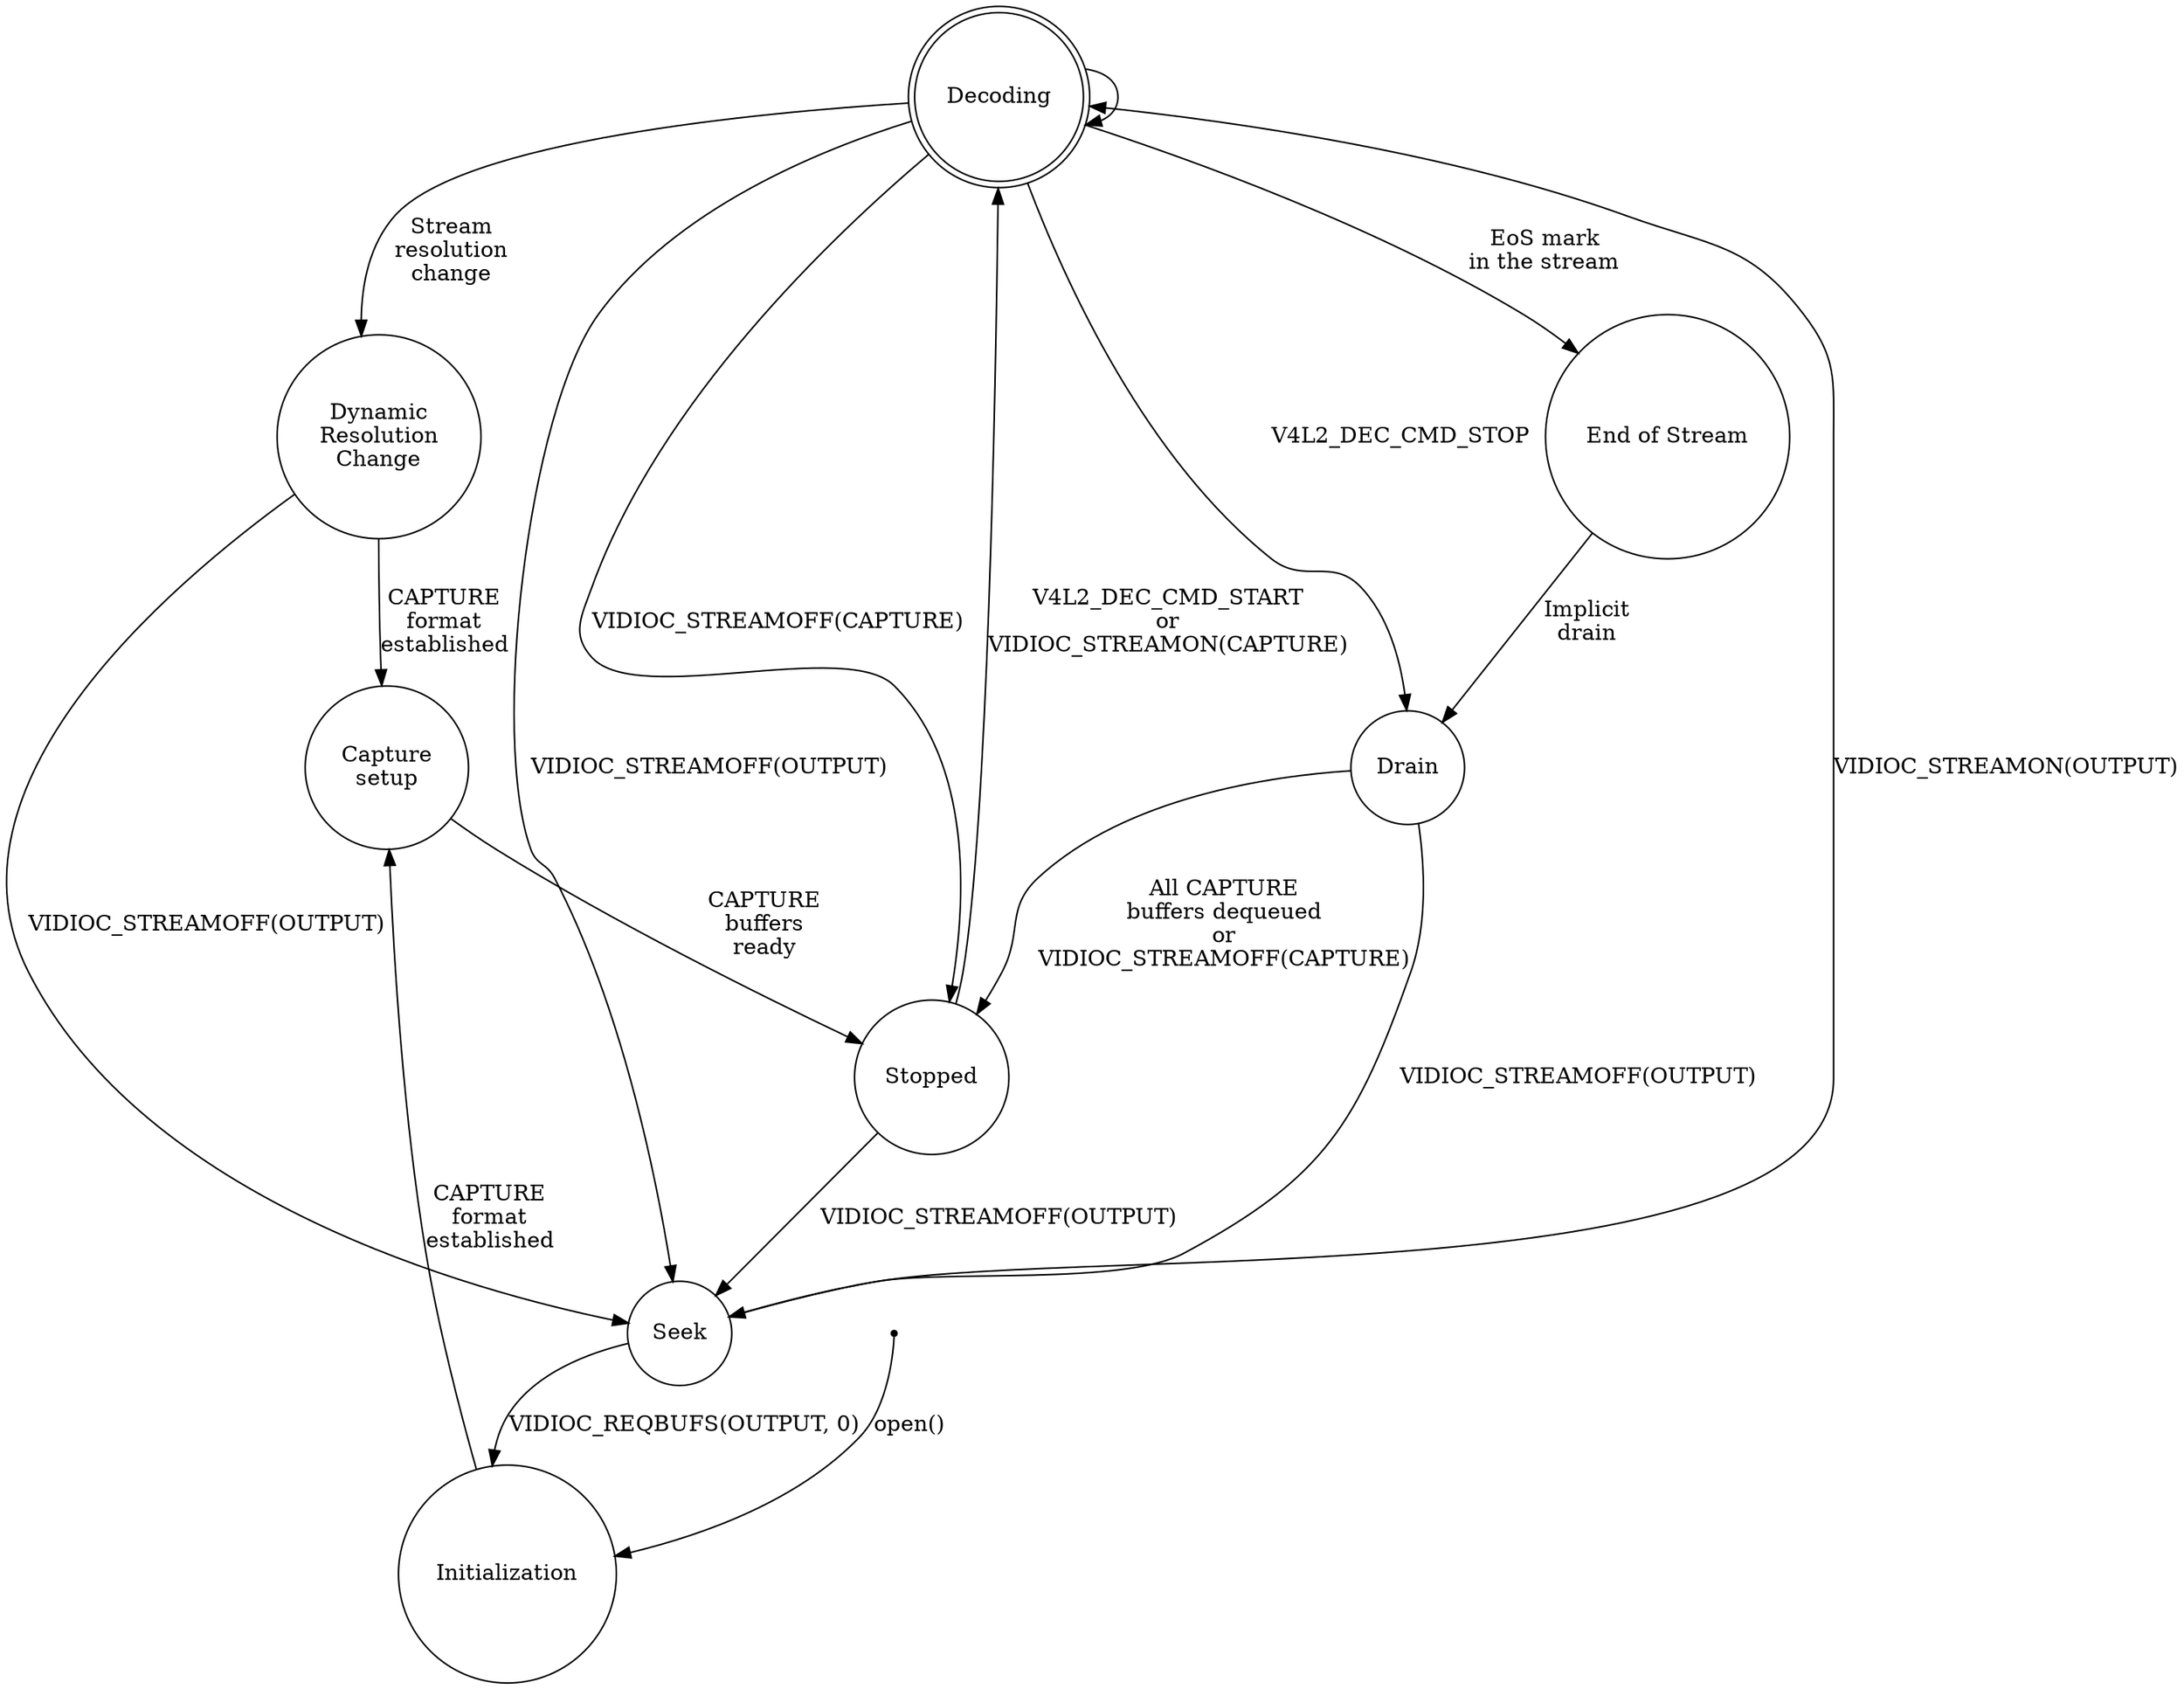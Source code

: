 digraph decoder_state_machine {
    node [shape = doublecircle, label="Decoding"] Decoding;

    node [shape = circle, label="Initialization"] Initialization;
    node [shape = circle, label="Capture\nsetup"] CaptureSetup;
    node [shape = circle, label="Dynamic\nResolution\nChange"] ResChange;
    node [shape = circle, label="Stopped"] Stopped;
    node [shape = circle, label="Drain"] Drain;
    node [shape = circle, label="Seek"] Seek;
    node [shape = circle, label="End of Stream"] EoS;

    node [shape = point]; qi
    qi -> Initialization [ label = "open()" ];

    Initialization -> CaptureSetup [ label = "CAPTURE\nformat\nestablished" ];

    CaptureSetup -> Stopped [ label = "CAPTURE\nbuffers\nready" ];

    Decoding -> ResChange [ label = "Stream\nresolution\nchange" ];
    Decoding -> Drain [ label = "V4L2_DEC_CMD_STOP" ];
    Decoding -> EoS [ label = "EoS mark\nin the stream" ];
    Decoding -> Seek [ label = "VIDIOC_STREAMOFF(OUTPUT)" ];
    Decoding -> Stopped [ label = "VIDIOC_STREAMOFF(CAPTURE)" ];
    Decoding -> Decoding;

    ResChange -> CaptureSetup [ label = "CAPTURE\nformat\nestablished" ];
    ResChange -> Seek [ label = "VIDIOC_STREAMOFF(OUTPUT)" ];

    EoS -> Drain [ label = "Implicit\ndrain" ];

    Drain -> Stopped [ label = "All CAPTURE\nbuffers dequeued\nor\nVIDIOC_STREAMOFF(CAPTURE)" ];
    Drain -> Seek [ label = "VIDIOC_STREAMOFF(OUTPUT)" ];

    Seek -> Decoding [ label = "VIDIOC_STREAMON(OUTPUT)" ];
    Seek -> Initialization [ label = "VIDIOC_REQBUFS(OUTPUT, 0)" ];

    Stopped -> Decoding [ label = "V4L2_DEC_CMD_START\nor\nVIDIOC_STREAMON(CAPTURE)" ];
    Stopped -> Seek [ label = "VIDIOC_STREAMOFF(OUTPUT)" ];
}